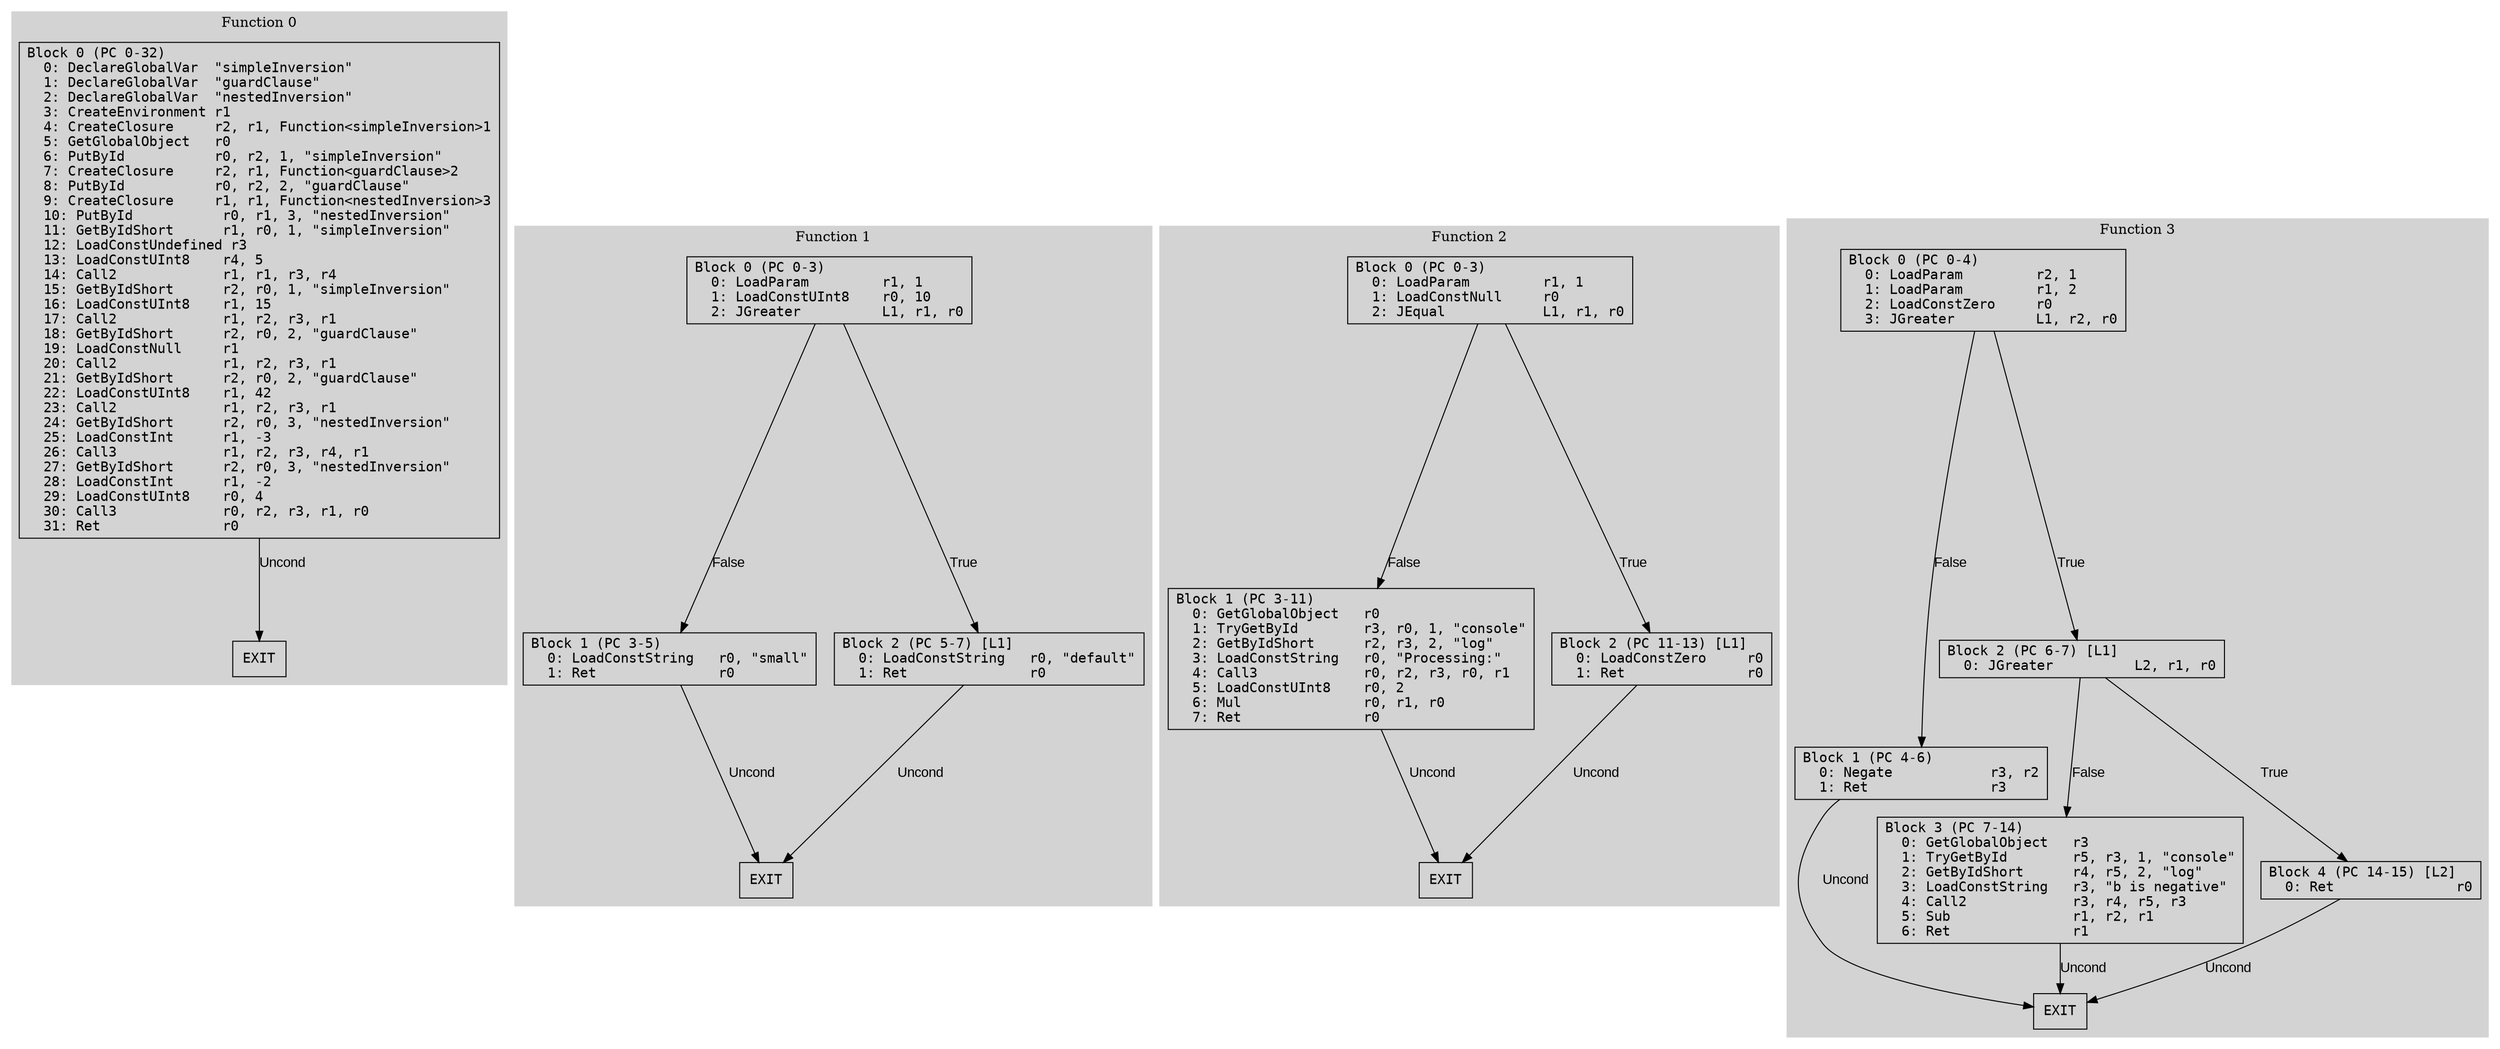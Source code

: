 // CFG analysis for conditional_inversion_test
// Generated from data/conditional_inversion_test.hbc

digraph {
  rankdir=TB;
  node [shape=box, fontname="monospace"];

  subgraph cluster_function_0 {
    label = "Function 0";
    style = filled;
    color = lightgrey;

    edge [fontname="Arial"];

    f0_n0 [ label = "Block 0 (PC 0-32)\l  0: DeclareGlobalVar  \"simpleInversion\"\l  1: DeclareGlobalVar  \"guardClause\"\l  2: DeclareGlobalVar  \"nestedInversion\"\l  3: CreateEnvironment r1\l  4: CreateClosure     r2, r1, Function<simpleInversion>1\l  5: GetGlobalObject   r0\l  6: PutById           r0, r2, 1, \"simpleInversion\"\l  7: CreateClosure     r2, r1, Function<guardClause>2\l  8: PutById           r0, r2, 2, \"guardClause\"\l  9: CreateClosure     r1, r1, Function<nestedInversion>3\l  10: PutById           r0, r1, 3, \"nestedInversion\"\l  11: GetByIdShort      r1, r0, 1, \"simpleInversion\"\l  12: LoadConstUndefined r3\l  13: LoadConstUInt8    r4, 5\l  14: Call2             r1, r1, r3, r4\l  15: GetByIdShort      r2, r0, 1, \"simpleInversion\"\l  16: LoadConstUInt8    r1, 15\l  17: Call2             r1, r2, r3, r1\l  18: GetByIdShort      r2, r0, 2, \"guardClause\"\l  19: LoadConstNull     r1\l  20: Call2             r1, r2, r3, r1\l  21: GetByIdShort      r2, r0, 2, \"guardClause\"\l  22: LoadConstUInt8    r1, 42\l  23: Call2             r1, r2, r3, r1\l  24: GetByIdShort      r2, r0, 3, \"nestedInversion\"\l  25: LoadConstInt      r1, -3\l  26: Call3             r1, r2, r3, r4, r1\l  27: GetByIdShort      r2, r0, 3, \"nestedInversion\"\l  28: LoadConstInt      r1, -2\l  29: LoadConstUInt8    r0, 4\l  30: Call3             r0, r2, r3, r1, r0\l  31: Ret               r0\l" ]
    f0_n1 [ label = "EXIT" ]

    f0_n0 -> f0_n1 [label="Uncond"]
  }

  subgraph cluster_function_1 {
    label = "Function 1";
    style = filled;
    color = lightgrey;

    edge [fontname="Arial"];

    f1_n0 [ label = "Block 0 (PC 0-3)\l  0: LoadParam         r1, 1\l  1: LoadConstUInt8    r0, 10\l  2: JGreater          L1, r1, r0\l" ]
    f1_n1 [ label = "Block 1 (PC 3-5)\l  0: LoadConstString   r0, \"small\"\l  1: Ret               r0\l" ]
    f1_n2 [ label = "Block 2 (PC 5-7) [L1]\l  0: LoadConstString   r0, \"default\"\l  1: Ret               r0\l" ]
    f1_n3 [ label = "EXIT" ]

    f1_n0 -> f1_n2 [label="True"]
    f1_n0 -> f1_n1 [label="False"]
    f1_n1 -> f1_n3 [label="Uncond"]
    f1_n2 -> f1_n3 [label="Uncond"]
  }

  subgraph cluster_function_2 {
    label = "Function 2";
    style = filled;
    color = lightgrey;

    edge [fontname="Arial"];

    f2_n0 [ label = "Block 0 (PC 0-3)\l  0: LoadParam         r1, 1\l  1: LoadConstNull     r0\l  2: JEqual            L1, r1, r0\l" ]
    f2_n1 [ label = "Block 1 (PC 3-11)\l  0: GetGlobalObject   r0\l  1: TryGetById        r3, r0, 1, \"console\"\l  2: GetByIdShort      r2, r3, 2, \"log\"\l  3: LoadConstString   r0, \"Processing:\"\l  4: Call3             r0, r2, r3, r0, r1\l  5: LoadConstUInt8    r0, 2\l  6: Mul               r0, r1, r0\l  7: Ret               r0\l" ]
    f2_n2 [ label = "Block 2 (PC 11-13) [L1]\l  0: LoadConstZero     r0\l  1: Ret               r0\l" ]
    f2_n3 [ label = "EXIT" ]

    f2_n0 -> f2_n2 [label="True"]
    f2_n0 -> f2_n1 [label="False"]
    f2_n1 -> f2_n3 [label="Uncond"]
    f2_n2 -> f2_n3 [label="Uncond"]
  }

  subgraph cluster_function_3 {
    label = "Function 3";
    style = filled;
    color = lightgrey;

    edge [fontname="Arial"];

    f3_n0 [ label = "Block 0 (PC 0-4)\l  0: LoadParam         r2, 1\l  1: LoadParam         r1, 2\l  2: LoadConstZero     r0\l  3: JGreater          L1, r2, r0\l" ]
    f3_n1 [ label = "Block 1 (PC 4-6)\l  0: Negate            r3, r2\l  1: Ret               r3\l" ]
    f3_n2 [ label = "Block 2 (PC 6-7) [L1]\l  0: JGreater          L2, r1, r0\l" ]
    f3_n3 [ label = "Block 3 (PC 7-14)\l  0: GetGlobalObject   r3\l  1: TryGetById        r5, r3, 1, \"console\"\l  2: GetByIdShort      r4, r5, 2, \"log\"\l  3: LoadConstString   r3, \"b is negative\"\l  4: Call2             r3, r4, r5, r3\l  5: Sub               r1, r2, r1\l  6: Ret               r1\l" ]
    f3_n4 [ label = "Block 4 (PC 14-15) [L2]\l  0: Ret               r0\l" ]
    f3_n5 [ label = "EXIT" ]

    f3_n0 -> f3_n2 [label="True"]
    f3_n0 -> f3_n1 [label="False"]
    f3_n1 -> f3_n5 [label="Uncond"]
    f3_n2 -> f3_n4 [label="True"]
    f3_n2 -> f3_n3 [label="False"]
    f3_n3 -> f3_n5 [label="Uncond"]
    f3_n4 -> f3_n5 [label="Uncond"]
  }

}
